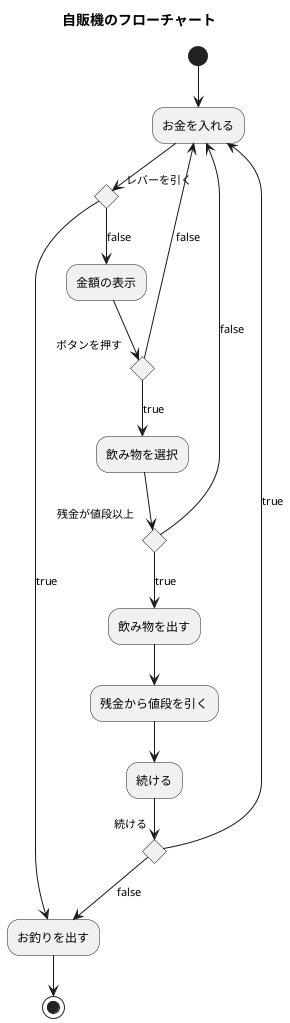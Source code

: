 @startuml
title: 自販機のフローチャート

(*)-down-> "お金を入れる"

if "レバーを引く" then
    -down-> [true]"お釣りを出す"
else
    -down-> [false]"金額の表示"
endif

if "ボタンを押す" then
    -down-> [true]"飲み物を選択"
    if "残金が値段以上" then
        --> [true]"飲み物を出す"
    else
        --> [false]"お金を入れる"
    endif
else
    -down-> [false]"お金を入れる"
endif

"飲み物を出す" -down-> "残金から値段を引く"
"残金から値段を引く" -down->"続ける"

if "続ける"  then
    -->[true] "お金を入れる"
else
    -->[false] "お釣りを出す"
endif

"お釣りを出す" -down-> (*)

@enduml